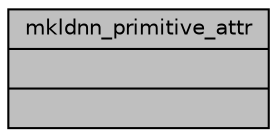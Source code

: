 digraph "mkldnn_primitive_attr"
{
  edge [fontname="Helvetica",fontsize="10",labelfontname="Helvetica",labelfontsize="10"];
  node [fontname="Helvetica",fontsize="10",shape=record];
  Node1 [label="{mkldnn_primitive_attr\n||}",height=0.2,width=0.4,color="black", fillcolor="grey75", style="filled", fontcolor="black"];
}
